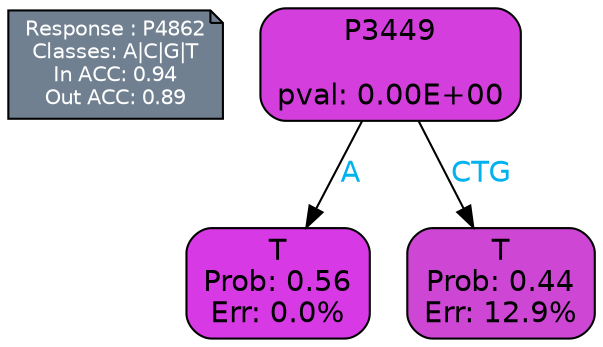 digraph Tree {
node [shape=box, style="filled, rounded", color="black", fontname=helvetica] ;
graph [ranksep=equally, splines=polylines, bgcolor=transparent, dpi=600] ;
edge [fontname=helvetica] ;
LEGEND [label="Response : P4862
Classes: A|C|G|T
In ACC: 0.94
Out ACC: 0.89
",shape=note,align=left,style=filled,fillcolor="slategray",fontcolor="white",fontsize=10];1 [label="P3449

pval: 0.00E+00", fillcolor="#d33edd"] ;
2 [label="T
Prob: 0.56
Err: 0.0%", fillcolor="#d739e5"] ;
3 [label="T
Prob: 0.44
Err: 12.9%", fillcolor="#ce46d4"] ;
1 -> 2 [label="A",fontcolor=deepskyblue2] ;
1 -> 3 [label="CTG",fontcolor=deepskyblue2] ;
{rank = same; 2;3;}{rank = same; LEGEND;1;}}